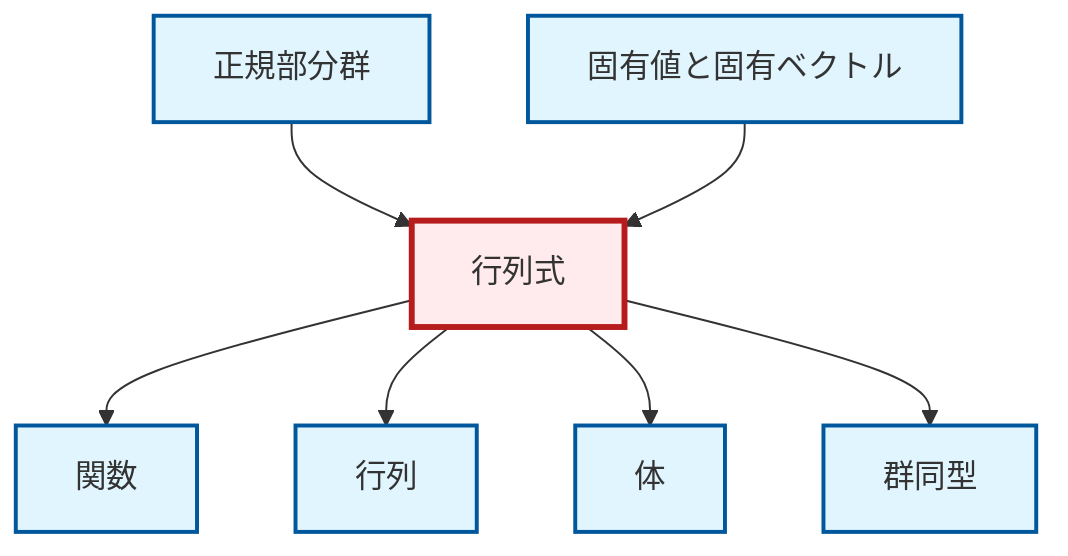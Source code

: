 graph TD
    classDef definition fill:#e1f5fe,stroke:#01579b,stroke-width:2px
    classDef theorem fill:#f3e5f5,stroke:#4a148c,stroke-width:2px
    classDef axiom fill:#fff3e0,stroke:#e65100,stroke-width:2px
    classDef example fill:#e8f5e9,stroke:#1b5e20,stroke-width:2px
    classDef current fill:#ffebee,stroke:#b71c1c,stroke-width:3px
    def-eigenvalue-eigenvector["固有値と固有ベクトル"]:::definition
    def-function["関数"]:::definition
    def-matrix["行列"]:::definition
    def-normal-subgroup["正規部分群"]:::definition
    def-determinant["行列式"]:::definition
    def-field["体"]:::definition
    def-isomorphism["群同型"]:::definition
    def-determinant --> def-function
    def-normal-subgroup --> def-determinant
    def-eigenvalue-eigenvector --> def-determinant
    def-determinant --> def-matrix
    def-determinant --> def-field
    def-determinant --> def-isomorphism
    class def-determinant current